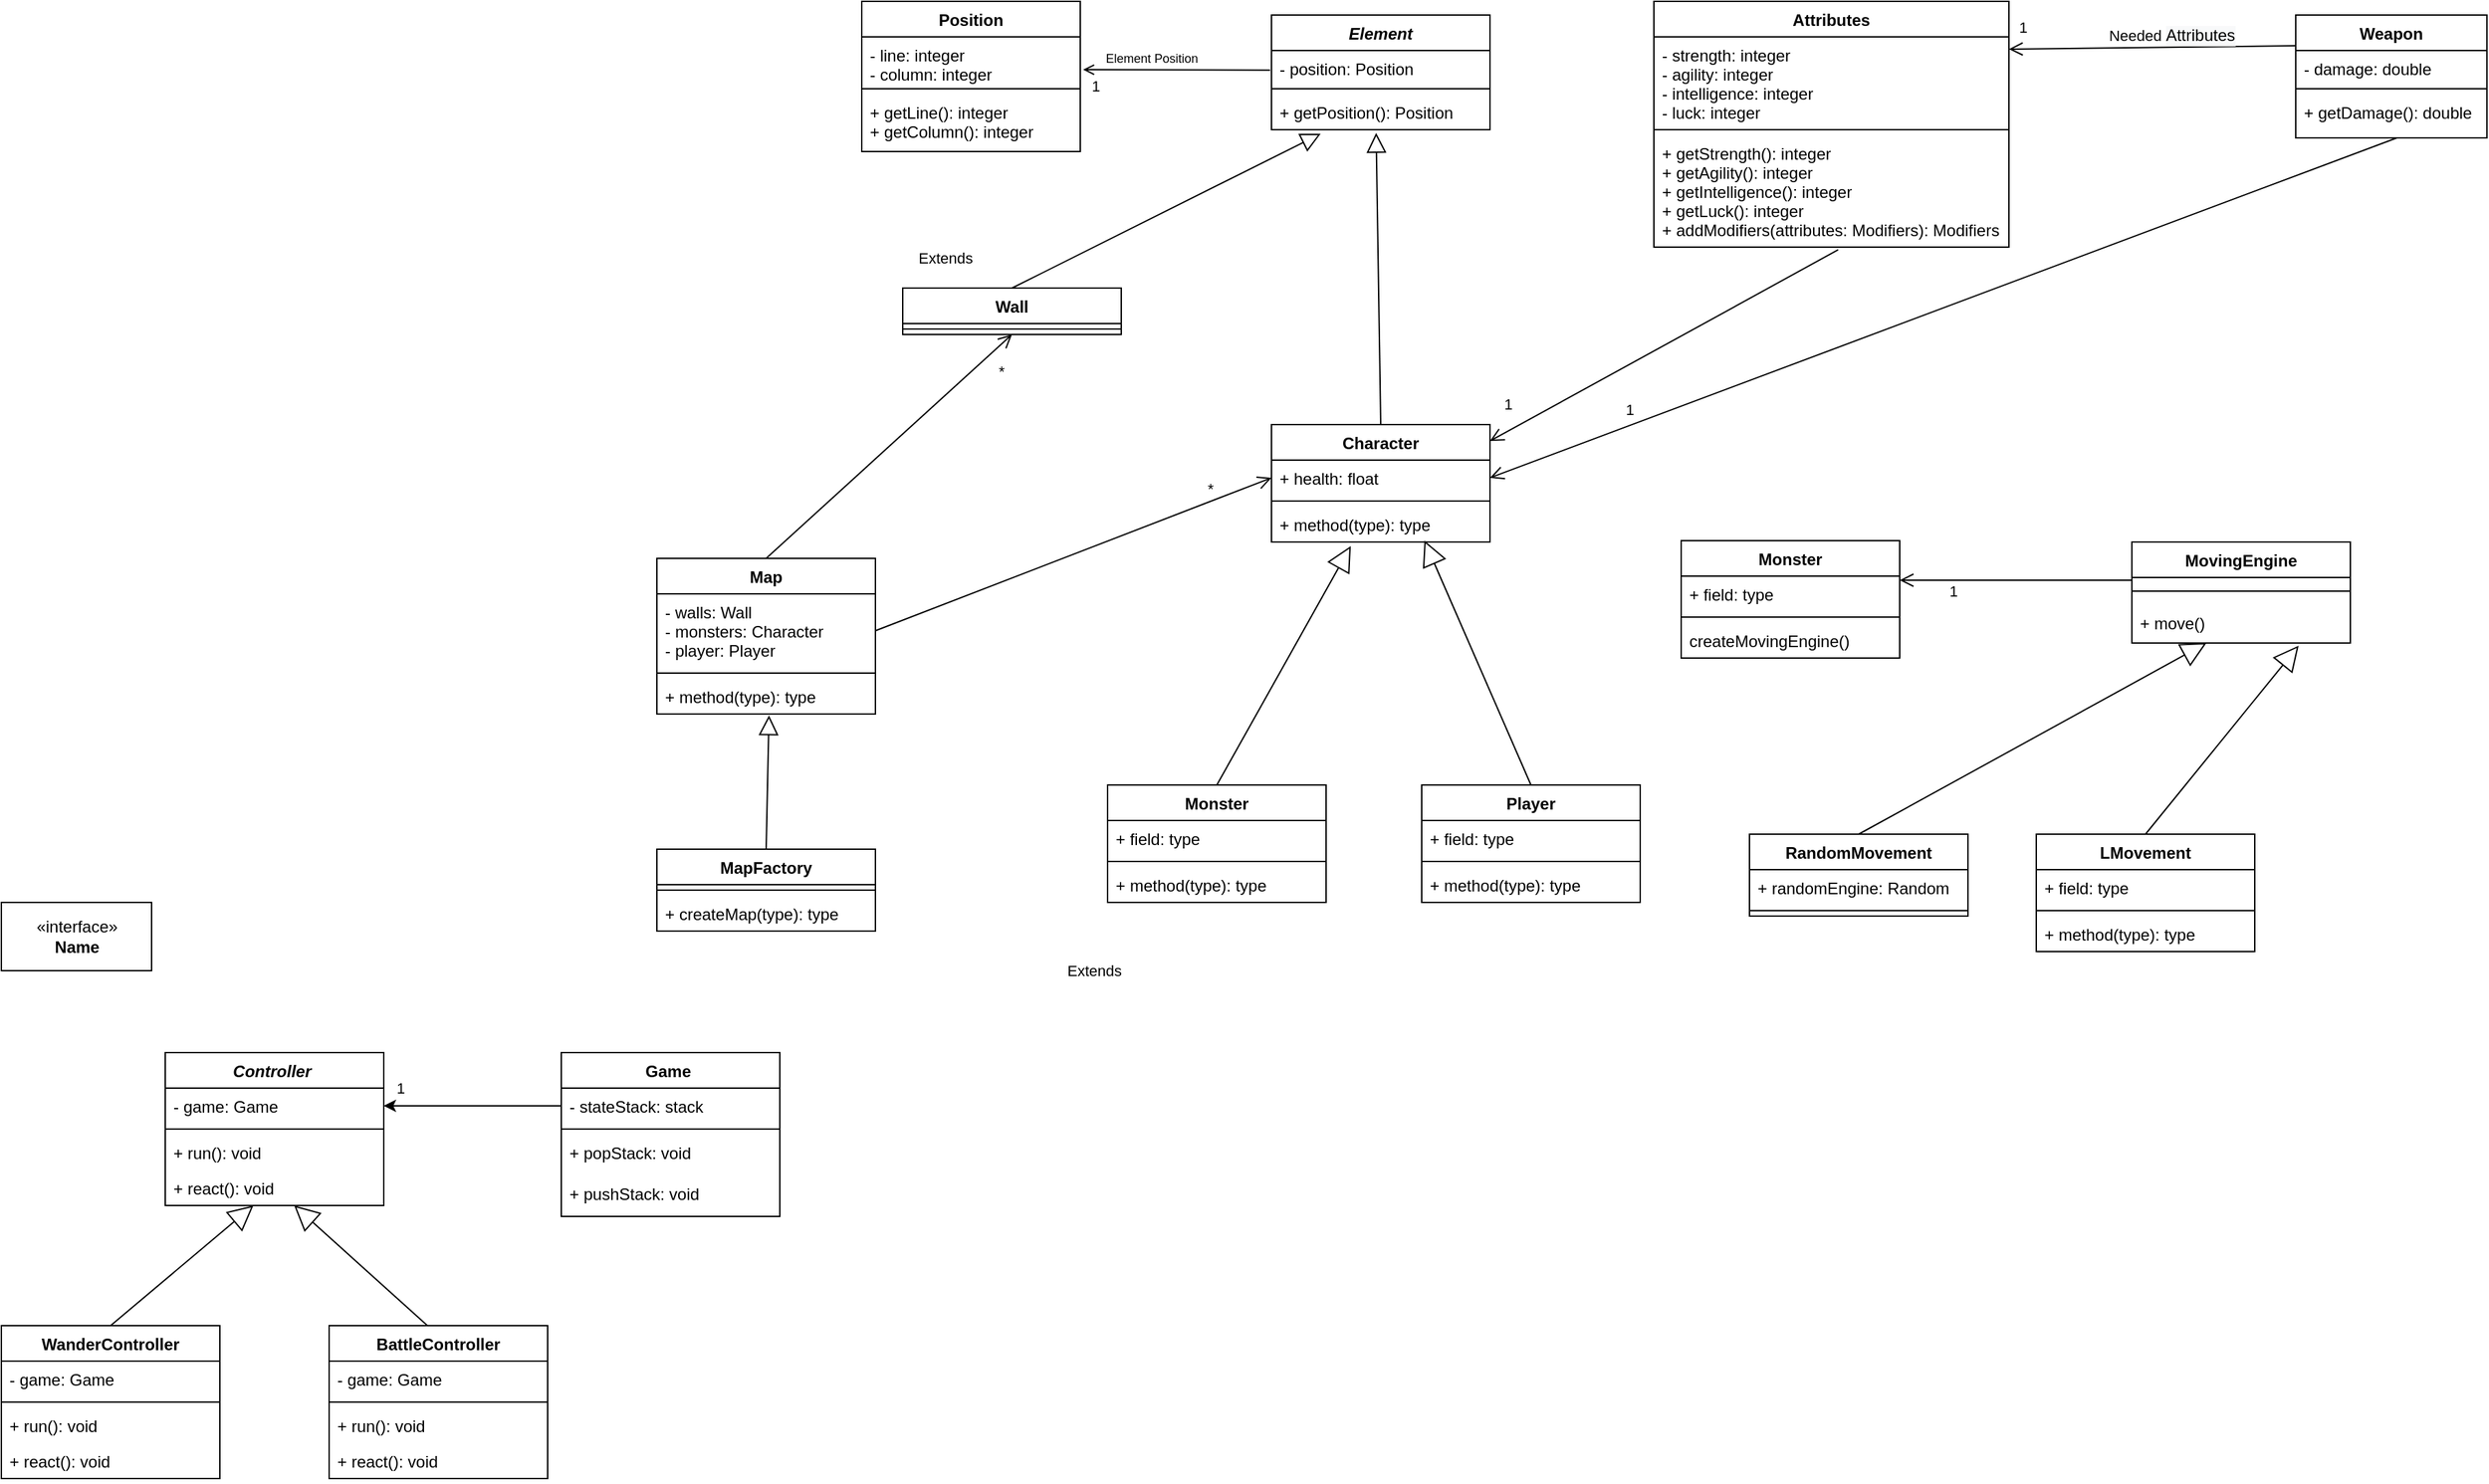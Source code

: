 <mxfile version="14.4.3" type="device" pages="2"><diagram id="9lbUMt4kDuYQi9v5hwor" name="Model"><mxGraphModel dx="2678" dy="632" grid="1" gridSize="10" guides="1" tooltips="1" connect="1" arrows="1" fold="1" page="1" pageScale="1" pageWidth="1654" pageHeight="1169" math="0" shadow="0"><root><mxCell id="0"/><mxCell id="1" parent="0"/><mxCell id="hBZrApEpWxHx840DgkvC-1" value="Position" style="swimlane;fontStyle=1;align=center;verticalAlign=top;childLayout=stackLayout;horizontal=1;startSize=26;horizontalStack=0;resizeParent=1;resizeParentMax=0;resizeLast=0;collapsible=1;marginBottom=0;" parent="1" vertex="1"><mxGeometry x="250" y="190" width="160" height="110" as="geometry"><mxRectangle x="250" y="190" width="80" height="26" as="alternateBounds"/></mxGeometry></mxCell><mxCell id="hBZrApEpWxHx840DgkvC-2" value="- line: integer&#10;- column: integer" style="text;strokeColor=none;fillColor=none;align=left;verticalAlign=top;spacingLeft=4;spacingRight=4;overflow=hidden;rotatable=0;points=[[0,0.5],[1,0.5]];portConstraint=eastwest;" parent="hBZrApEpWxHx840DgkvC-1" vertex="1"><mxGeometry y="26" width="160" height="34" as="geometry"/></mxCell><mxCell id="hBZrApEpWxHx840DgkvC-3" value="" style="line;strokeWidth=1;fillColor=none;align=left;verticalAlign=middle;spacingTop=-1;spacingLeft=3;spacingRight=3;rotatable=0;labelPosition=right;points=[];portConstraint=eastwest;" parent="hBZrApEpWxHx840DgkvC-1" vertex="1"><mxGeometry y="60" width="160" height="8" as="geometry"/></mxCell><mxCell id="hBZrApEpWxHx840DgkvC-4" value="+ getLine(): integer&#10;+ getColumn(): integer" style="text;strokeColor=none;fillColor=none;align=left;verticalAlign=top;spacingLeft=4;spacingRight=4;overflow=hidden;rotatable=0;points=[[0,0.5],[1,0.5]];portConstraint=eastwest;" parent="hBZrApEpWxHx840DgkvC-1" vertex="1"><mxGeometry y="68" width="160" height="42" as="geometry"/></mxCell><mxCell id="hBZrApEpWxHx840DgkvC-5" value="Element" style="swimlane;fontStyle=3;align=center;verticalAlign=top;childLayout=stackLayout;horizontal=1;startSize=26;horizontalStack=0;resizeParent=1;resizeParentMax=0;resizeLast=0;collapsible=1;marginBottom=0;" parent="1" vertex="1"><mxGeometry x="550" y="200" width="160" height="84" as="geometry"/></mxCell><mxCell id="hBZrApEpWxHx840DgkvC-6" value="- position: Position" style="text;strokeColor=none;fillColor=none;align=left;verticalAlign=top;spacingLeft=4;spacingRight=4;overflow=hidden;rotatable=0;points=[[0,0.5],[1,0.5]];portConstraint=eastwest;" parent="hBZrApEpWxHx840DgkvC-5" vertex="1"><mxGeometry y="26" width="160" height="24" as="geometry"/></mxCell><mxCell id="hBZrApEpWxHx840DgkvC-7" value="" style="line;strokeWidth=1;fillColor=none;align=left;verticalAlign=middle;spacingTop=-1;spacingLeft=3;spacingRight=3;rotatable=0;labelPosition=right;points=[];portConstraint=eastwest;" parent="hBZrApEpWxHx840DgkvC-5" vertex="1"><mxGeometry y="50" width="160" height="8" as="geometry"/></mxCell><mxCell id="hBZrApEpWxHx840DgkvC-8" value="+ getPosition(): Position" style="text;strokeColor=none;fillColor=none;align=left;verticalAlign=top;spacingLeft=4;spacingRight=4;overflow=hidden;rotatable=0;points=[[0,0.5],[1,0.5]];portConstraint=eastwest;" parent="hBZrApEpWxHx840DgkvC-5" vertex="1"><mxGeometry y="58" width="160" height="26" as="geometry"/></mxCell><mxCell id="hBZrApEpWxHx840DgkvC-10" value="Attributes" style="swimlane;fontStyle=1;align=center;verticalAlign=top;childLayout=stackLayout;horizontal=1;startSize=26;horizontalStack=0;resizeParent=1;resizeParentMax=0;resizeLast=0;collapsible=1;marginBottom=0;" parent="1" vertex="1"><mxGeometry x="830" y="190" width="260" height="180" as="geometry"/></mxCell><mxCell id="hBZrApEpWxHx840DgkvC-11" value="- strength: integer&#10;- agility: integer&#10;- intelligence: integer&#10;- luck: integer" style="text;strokeColor=none;fillColor=none;align=left;verticalAlign=top;spacingLeft=4;spacingRight=4;overflow=hidden;rotatable=0;points=[[0,0.5],[1,0.5]];portConstraint=eastwest;" parent="hBZrApEpWxHx840DgkvC-10" vertex="1"><mxGeometry y="26" width="260" height="64" as="geometry"/></mxCell><mxCell id="hBZrApEpWxHx840DgkvC-12" value="" style="line;strokeWidth=1;fillColor=none;align=left;verticalAlign=middle;spacingTop=-1;spacingLeft=3;spacingRight=3;rotatable=0;labelPosition=right;points=[];portConstraint=eastwest;" parent="hBZrApEpWxHx840DgkvC-10" vertex="1"><mxGeometry y="90" width="260" height="8" as="geometry"/></mxCell><mxCell id="hBZrApEpWxHx840DgkvC-13" value="+ getStrength(): integer&#10;+ getAgility(): integer&#10;+ getIntelligence(): integer&#10;+ getLuck(): integer&#10;+ addModifiers(attributes: Modifiers): Modifiers" style="text;strokeColor=none;fillColor=none;align=left;verticalAlign=top;spacingLeft=4;spacingRight=4;overflow=hidden;rotatable=0;points=[[0,0.5],[1,0.5]];portConstraint=eastwest;" parent="hBZrApEpWxHx840DgkvC-10" vertex="1"><mxGeometry y="98" width="260" height="82" as="geometry"/></mxCell><mxCell id="hBZrApEpWxHx840DgkvC-14" value="Weapon" style="swimlane;fontStyle=1;align=center;verticalAlign=top;childLayout=stackLayout;horizontal=1;startSize=26;horizontalStack=0;resizeParent=1;resizeParentMax=0;resizeLast=0;collapsible=1;marginBottom=0;" parent="1" vertex="1"><mxGeometry x="1300" y="200" width="140" height="90" as="geometry"/></mxCell><mxCell id="hBZrApEpWxHx840DgkvC-15" value="- damage: double" style="text;strokeColor=none;fillColor=none;align=left;verticalAlign=top;spacingLeft=4;spacingRight=4;overflow=hidden;rotatable=0;points=[[0,0.5],[1,0.5]];portConstraint=eastwest;" parent="hBZrApEpWxHx840DgkvC-14" vertex="1"><mxGeometry y="26" width="140" height="24" as="geometry"/></mxCell><mxCell id="hBZrApEpWxHx840DgkvC-16" value="" style="line;strokeWidth=1;fillColor=none;align=left;verticalAlign=middle;spacingTop=-1;spacingLeft=3;spacingRight=3;rotatable=0;labelPosition=right;points=[];portConstraint=eastwest;" parent="hBZrApEpWxHx840DgkvC-14" vertex="1"><mxGeometry y="50" width="140" height="8" as="geometry"/></mxCell><mxCell id="hBZrApEpWxHx840DgkvC-17" value="+ getDamage(): double" style="text;strokeColor=none;fillColor=none;align=left;verticalAlign=top;spacingLeft=4;spacingRight=4;overflow=hidden;rotatable=0;points=[[0,0.5],[1,0.5]];portConstraint=eastwest;" parent="hBZrApEpWxHx840DgkvC-14" vertex="1"><mxGeometry y="58" width="140" height="32" as="geometry"/></mxCell><mxCell id="hBZrApEpWxHx840DgkvC-19" value="" style="html=1;verticalAlign=bottom;endArrow=open;endSize=8;exitX=0;exitY=0.25;exitDx=0;exitDy=0;" parent="1" source="hBZrApEpWxHx840DgkvC-14" edge="1"><mxGeometry relative="1" as="geometry"><mxPoint x="1210" y="220" as="sourcePoint"/><mxPoint x="1090" y="225" as="targetPoint"/></mxGeometry></mxCell><mxCell id="hBZrApEpWxHx840DgkvC-37" value="Needed&amp;nbsp;&lt;span style=&quot;font-size: 12px ; background-color: rgb(248 , 249 , 250)&quot;&gt;Attributes&lt;/span&gt;" style="edgeLabel;html=1;align=center;verticalAlign=middle;resizable=0;points=[];" parent="hBZrApEpWxHx840DgkvC-19" vertex="1" connectable="0"><mxGeometry x="-0.128" y="1" relative="1" as="geometry"><mxPoint y="-10" as="offset"/></mxGeometry></mxCell><mxCell id="hBZrApEpWxHx840DgkvC-38" value="1" style="edgeLabel;html=1;align=center;verticalAlign=middle;resizable=0;points=[];" parent="hBZrApEpWxHx840DgkvC-19" vertex="1" connectable="0"><mxGeometry x="0.516" y="-1" relative="1" as="geometry"><mxPoint x="-41" y="-15" as="offset"/></mxGeometry></mxCell><mxCell id="hBZrApEpWxHx840DgkvC-35" value="&lt;font style=&quot;font-size: 9px&quot;&gt;Element Position&lt;/font&gt;" style="endArrow=none;endSize=12;html=1;sourcePerimeterSpacing=6;targetPerimeterSpacing=12;verticalAlign=bottom;startArrow=open;startFill=0;endFill=0;exitX=1.013;exitY=0.706;exitDx=0;exitDy=0;entryX=-0.006;entryY=0.598;entryDx=0;entryDy=0;entryPerimeter=0;exitPerimeter=0;" parent="1" source="hBZrApEpWxHx840DgkvC-2" target="hBZrApEpWxHx840DgkvC-6" edge="1"><mxGeometry x="-0.275" width="160" relative="1" as="geometry"><mxPoint x="480" y="240" as="sourcePoint"/><mxPoint x="650" y="228" as="targetPoint"/><mxPoint as="offset"/></mxGeometry></mxCell><mxCell id="hBZrApEpWxHx840DgkvC-36" value="1" style="edgeLabel;html=1;align=center;verticalAlign=middle;resizable=0;points=[];" parent="hBZrApEpWxHx840DgkvC-35" vertex="1" connectable="0"><mxGeometry x="-0.661" y="-1" relative="1" as="geometry"><mxPoint x="-14" y="11" as="offset"/></mxGeometry></mxCell><mxCell id="hBZrApEpWxHx840DgkvC-54" value="" style="endArrow=block;endFill=0;endSize=12;html=1;sourcePerimeterSpacing=6;targetPerimeterSpacing=12;strokeColor=#000000;entryX=0.479;entryY=1.093;entryDx=0;entryDy=0;entryPerimeter=0;exitX=0.5;exitY=0;exitDx=0;exitDy=0;" parent="1" source="ggkNGrmGXUvi-iG3M6bm-41" target="hBZrApEpWxHx840DgkvC-8" edge="1"><mxGeometry width="160" relative="1" as="geometry"><mxPoint x="630" y="410.0" as="sourcePoint"/><mxPoint x="740" y="390" as="targetPoint"/></mxGeometry></mxCell><mxCell id="ggkNGrmGXUvi-iG3M6bm-1" value="Monster" style="swimlane;fontStyle=1;align=center;verticalAlign=top;childLayout=stackLayout;horizontal=1;startSize=26;horizontalStack=0;resizeParent=1;resizeParentMax=0;resizeLast=0;collapsible=1;marginBottom=0;" parent="1" vertex="1"><mxGeometry x="430" y="764" width="160" height="86" as="geometry"><mxRectangle x="250" y="694" width="80" height="26" as="alternateBounds"/></mxGeometry></mxCell><mxCell id="ggkNGrmGXUvi-iG3M6bm-2" value="+ field: type" style="text;strokeColor=none;fillColor=none;align=left;verticalAlign=top;spacingLeft=4;spacingRight=4;overflow=hidden;rotatable=0;points=[[0,0.5],[1,0.5]];portConstraint=eastwest;" parent="ggkNGrmGXUvi-iG3M6bm-1" vertex="1"><mxGeometry y="26" width="160" height="26" as="geometry"/></mxCell><mxCell id="ggkNGrmGXUvi-iG3M6bm-3" value="" style="line;strokeWidth=1;fillColor=none;align=left;verticalAlign=middle;spacingTop=-1;spacingLeft=3;spacingRight=3;rotatable=0;labelPosition=right;points=[];portConstraint=eastwest;" parent="ggkNGrmGXUvi-iG3M6bm-1" vertex="1"><mxGeometry y="52" width="160" height="8" as="geometry"/></mxCell><mxCell id="ggkNGrmGXUvi-iG3M6bm-4" value="+ method(type): type" style="text;strokeColor=none;fillColor=none;align=left;verticalAlign=top;spacingLeft=4;spacingRight=4;overflow=hidden;rotatable=0;points=[[0,0.5],[1,0.5]];portConstraint=eastwest;" parent="ggkNGrmGXUvi-iG3M6bm-1" vertex="1"><mxGeometry y="60" width="160" height="26" as="geometry"/></mxCell><mxCell id="ggkNGrmGXUvi-iG3M6bm-5" value="Player" style="swimlane;fontStyle=1;align=center;verticalAlign=top;childLayout=stackLayout;horizontal=1;startSize=26;horizontalStack=0;resizeParent=1;resizeParentMax=0;resizeLast=0;collapsible=1;marginBottom=0;" parent="1" vertex="1"><mxGeometry x="660" y="764" width="160" height="86" as="geometry"/></mxCell><mxCell id="ggkNGrmGXUvi-iG3M6bm-6" value="+ field: type" style="text;strokeColor=none;fillColor=none;align=left;verticalAlign=top;spacingLeft=4;spacingRight=4;overflow=hidden;rotatable=0;points=[[0,0.5],[1,0.5]];portConstraint=eastwest;" parent="ggkNGrmGXUvi-iG3M6bm-5" vertex="1"><mxGeometry y="26" width="160" height="26" as="geometry"/></mxCell><mxCell id="ggkNGrmGXUvi-iG3M6bm-7" value="" style="line;strokeWidth=1;fillColor=none;align=left;verticalAlign=middle;spacingTop=-1;spacingLeft=3;spacingRight=3;rotatable=0;labelPosition=right;points=[];portConstraint=eastwest;" parent="ggkNGrmGXUvi-iG3M6bm-5" vertex="1"><mxGeometry y="52" width="160" height="8" as="geometry"/></mxCell><mxCell id="ggkNGrmGXUvi-iG3M6bm-8" value="+ method(type): type" style="text;strokeColor=none;fillColor=none;align=left;verticalAlign=top;spacingLeft=4;spacingRight=4;overflow=hidden;rotatable=0;points=[[0,0.5],[1,0.5]];portConstraint=eastwest;" parent="ggkNGrmGXUvi-iG3M6bm-5" vertex="1"><mxGeometry y="60" width="160" height="26" as="geometry"/></mxCell><mxCell id="ggkNGrmGXUvi-iG3M6bm-9" value="MovingEngine" style="swimlane;fontStyle=1;align=center;verticalAlign=top;childLayout=stackLayout;horizontal=1;startSize=26;horizontalStack=0;resizeParent=1;resizeParentMax=0;resizeLast=0;collapsible=1;marginBottom=0;" parent="1" vertex="1"><mxGeometry x="1180" y="586" width="160" height="74" as="geometry"/></mxCell><mxCell id="ggkNGrmGXUvi-iG3M6bm-11" value="" style="line;strokeWidth=1;fillColor=none;align=left;verticalAlign=middle;spacingTop=-1;spacingLeft=3;spacingRight=3;rotatable=0;labelPosition=right;points=[];portConstraint=eastwest;" parent="ggkNGrmGXUvi-iG3M6bm-9" vertex="1"><mxGeometry y="26" width="160" height="20" as="geometry"/></mxCell><mxCell id="ggkNGrmGXUvi-iG3M6bm-12" value="+ move()" style="text;strokeColor=none;fillColor=none;align=left;verticalAlign=top;spacingLeft=4;spacingRight=4;overflow=hidden;rotatable=0;points=[[0,0.5],[1,0.5]];portConstraint=eastwest;" parent="ggkNGrmGXUvi-iG3M6bm-9" vertex="1"><mxGeometry y="46" width="160" height="28" as="geometry"/></mxCell><mxCell id="ggkNGrmGXUvi-iG3M6bm-13" value="RandomMovement" style="swimlane;fontStyle=1;align=center;verticalAlign=top;childLayout=stackLayout;horizontal=1;startSize=26;horizontalStack=0;resizeParent=1;resizeParentMax=0;resizeLast=0;collapsible=1;marginBottom=0;" parent="1" vertex="1"><mxGeometry x="900" y="800" width="160" height="60" as="geometry"/></mxCell><mxCell id="ggkNGrmGXUvi-iG3M6bm-14" value="+ randomEngine: Random" style="text;strokeColor=none;fillColor=none;align=left;verticalAlign=top;spacingLeft=4;spacingRight=4;overflow=hidden;rotatable=0;points=[[0,0.5],[1,0.5]];portConstraint=eastwest;" parent="ggkNGrmGXUvi-iG3M6bm-13" vertex="1"><mxGeometry y="26" width="160" height="26" as="geometry"/></mxCell><mxCell id="ggkNGrmGXUvi-iG3M6bm-15" value="" style="line;strokeWidth=1;fillColor=none;align=left;verticalAlign=middle;spacingTop=-1;spacingLeft=3;spacingRight=3;rotatable=0;labelPosition=right;points=[];portConstraint=eastwest;" parent="ggkNGrmGXUvi-iG3M6bm-13" vertex="1"><mxGeometry y="52" width="160" height="8" as="geometry"/></mxCell><mxCell id="ggkNGrmGXUvi-iG3M6bm-21" value="LMovement" style="swimlane;fontStyle=1;align=center;verticalAlign=top;childLayout=stackLayout;horizontal=1;startSize=26;horizontalStack=0;resizeParent=1;resizeParentMax=0;resizeLast=0;collapsible=1;marginBottom=0;" parent="1" vertex="1"><mxGeometry x="1110" y="800" width="160" height="86" as="geometry"/></mxCell><mxCell id="ggkNGrmGXUvi-iG3M6bm-22" value="+ field: type" style="text;strokeColor=none;fillColor=none;align=left;verticalAlign=top;spacingLeft=4;spacingRight=4;overflow=hidden;rotatable=0;points=[[0,0.5],[1,0.5]];portConstraint=eastwest;" parent="ggkNGrmGXUvi-iG3M6bm-21" vertex="1"><mxGeometry y="26" width="160" height="26" as="geometry"/></mxCell><mxCell id="ggkNGrmGXUvi-iG3M6bm-23" value="" style="line;strokeWidth=1;fillColor=none;align=left;verticalAlign=middle;spacingTop=-1;spacingLeft=3;spacingRight=3;rotatable=0;labelPosition=right;points=[];portConstraint=eastwest;" parent="ggkNGrmGXUvi-iG3M6bm-21" vertex="1"><mxGeometry y="52" width="160" height="8" as="geometry"/></mxCell><mxCell id="ggkNGrmGXUvi-iG3M6bm-24" value="+ method(type): type" style="text;strokeColor=none;fillColor=none;align=left;verticalAlign=top;spacingLeft=4;spacingRight=4;overflow=hidden;rotatable=0;points=[[0,0.5],[1,0.5]];portConstraint=eastwest;" parent="ggkNGrmGXUvi-iG3M6bm-21" vertex="1"><mxGeometry y="60" width="160" height="26" as="geometry"/></mxCell><mxCell id="ggkNGrmGXUvi-iG3M6bm-25" value="" style="endArrow=block;endSize=16;endFill=0;html=1;exitX=0.5;exitY=0;exitDx=0;exitDy=0;" parent="1" source="ggkNGrmGXUvi-iG3M6bm-13" target="ggkNGrmGXUvi-iG3M6bm-12" edge="1"><mxGeometry width="160" relative="1" as="geometry"><mxPoint x="810" y="570" as="sourcePoint"/><mxPoint x="970" y="570" as="targetPoint"/></mxGeometry></mxCell><mxCell id="ggkNGrmGXUvi-iG3M6bm-26" value="" style="endArrow=block;endSize=16;endFill=0;html=1;exitX=0.5;exitY=0;exitDx=0;exitDy=0;entryX=0.763;entryY=1.071;entryDx=0;entryDy=0;entryPerimeter=0;" parent="1" source="ggkNGrmGXUvi-iG3M6bm-21" target="ggkNGrmGXUvi-iG3M6bm-12" edge="1"><mxGeometry width="160" relative="1" as="geometry"><mxPoint x="1210" y="730" as="sourcePoint"/><mxPoint x="1370" y="730" as="targetPoint"/></mxGeometry></mxCell><mxCell id="ggkNGrmGXUvi-iG3M6bm-27" value="" style="endArrow=block;endSize=16;endFill=0;html=1;exitX=0.5;exitY=0;exitDx=0;exitDy=0;entryX=0.7;entryY=0.962;entryDx=0;entryDy=0;entryPerimeter=0;" parent="1" source="ggkNGrmGXUvi-iG3M6bm-5" target="ggkNGrmGXUvi-iG3M6bm-44" edge="1"><mxGeometry width="160" relative="1" as="geometry"><mxPoint x="820" y="684" as="sourcePoint"/><mxPoint x="638.96" y="738.992" as="targetPoint"/></mxGeometry></mxCell><mxCell id="ggkNGrmGXUvi-iG3M6bm-28" value="" style="endArrow=block;endSize=16;endFill=0;html=1;entryX=0.363;entryY=1.115;entryDx=0;entryDy=0;entryPerimeter=0;exitX=0.5;exitY=0;exitDx=0;exitDy=0;" parent="1" source="ggkNGrmGXUvi-iG3M6bm-1" target="ggkNGrmGXUvi-iG3M6bm-44" edge="1"><mxGeometry width="160" relative="1" as="geometry"><mxPoint x="422" y="650" as="sourcePoint"/><mxPoint x="618" y="741.168" as="targetPoint"/></mxGeometry></mxCell><mxCell id="ggkNGrmGXUvi-iG3M6bm-32" value="" style="html=1;verticalAlign=bottom;endArrow=open;endSize=8;entryX=1;entryY=0.14;entryDx=0;entryDy=0;exitX=0.519;exitY=1.024;exitDx=0;exitDy=0;exitPerimeter=0;entryPerimeter=0;" parent="1" source="hBZrApEpWxHx840DgkvC-13" target="ggkNGrmGXUvi-iG3M6bm-41" edge="1"><mxGeometry relative="1" as="geometry"><mxPoint x="919.88" y="489.504" as="sourcePoint"/><mxPoint x="710" y="489.544" as="targetPoint"/></mxGeometry></mxCell><mxCell id="ggkNGrmGXUvi-iG3M6bm-34" value="1" style="edgeLabel;html=1;align=center;verticalAlign=middle;resizable=0;points=[];" parent="ggkNGrmGXUvi-iG3M6bm-32" vertex="1" connectable="0"><mxGeometry x="0.562" relative="1" as="geometry"><mxPoint x="-43.39" y="3.76" as="offset"/></mxGeometry></mxCell><mxCell id="ggkNGrmGXUvi-iG3M6bm-35" value="" style="html=1;verticalAlign=bottom;endArrow=open;endSize=8;" parent="1" edge="1"><mxGeometry relative="1" as="geometry"><mxPoint x="1180" y="614" as="sourcePoint"/><mxPoint x="1010" y="614" as="targetPoint"/></mxGeometry></mxCell><mxCell id="ggkNGrmGXUvi-iG3M6bm-36" value="1" style="edgeLabel;html=1;align=center;verticalAlign=middle;resizable=0;points=[];" parent="ggkNGrmGXUvi-iG3M6bm-35" vertex="1" connectable="0"><mxGeometry x="0.562" relative="1" as="geometry"><mxPoint x="1.67" y="8.0" as="offset"/></mxGeometry></mxCell><mxCell id="ggkNGrmGXUvi-iG3M6bm-41" value="Character" style="swimlane;fontStyle=1;align=center;verticalAlign=top;childLayout=stackLayout;horizontal=1;startSize=26;horizontalStack=0;resizeParent=1;resizeParentMax=0;resizeLast=0;collapsible=1;marginBottom=0;" parent="1" vertex="1"><mxGeometry x="550" y="500" width="160" height="86" as="geometry"/></mxCell><mxCell id="ggkNGrmGXUvi-iG3M6bm-42" value="+ health: float" style="text;strokeColor=none;fillColor=none;align=left;verticalAlign=top;spacingLeft=4;spacingRight=4;overflow=hidden;rotatable=0;points=[[0,0.5],[1,0.5]];portConstraint=eastwest;" parent="ggkNGrmGXUvi-iG3M6bm-41" vertex="1"><mxGeometry y="26" width="160" height="26" as="geometry"/></mxCell><mxCell id="ggkNGrmGXUvi-iG3M6bm-43" value="" style="line;strokeWidth=1;fillColor=none;align=left;verticalAlign=middle;spacingTop=-1;spacingLeft=3;spacingRight=3;rotatable=0;labelPosition=right;points=[];portConstraint=eastwest;" parent="ggkNGrmGXUvi-iG3M6bm-41" vertex="1"><mxGeometry y="52" width="160" height="8" as="geometry"/></mxCell><mxCell id="ggkNGrmGXUvi-iG3M6bm-44" value="+ method(type): type" style="text;strokeColor=none;fillColor=none;align=left;verticalAlign=top;spacingLeft=4;spacingRight=4;overflow=hidden;rotatable=0;points=[[0,0.5],[1,0.5]];portConstraint=eastwest;" parent="ggkNGrmGXUvi-iG3M6bm-41" vertex="1"><mxGeometry y="60" width="160" height="26" as="geometry"/></mxCell><mxCell id="8qI70IRuf66FTTtT977S-2" value="" style="html=1;verticalAlign=bottom;endArrow=open;endSize=8;entryX=1;entryY=0.5;entryDx=0;entryDy=0;exitX=0.529;exitY=1;exitDx=0;exitDy=0;exitPerimeter=0;" parent="1" source="hBZrApEpWxHx840DgkvC-17" target="ggkNGrmGXUvi-iG3M6bm-42" edge="1"><mxGeometry relative="1" as="geometry"><mxPoint x="974.94" y="391.968" as="sourcePoint"/><mxPoint x="720" y="522.04" as="targetPoint"/></mxGeometry></mxCell><mxCell id="8qI70IRuf66FTTtT977S-3" value="1" style="edgeLabel;html=1;align=center;verticalAlign=middle;resizable=0;points=[];" parent="8qI70IRuf66FTTtT977S-2" vertex="1" connectable="0"><mxGeometry x="0.562" relative="1" as="geometry"><mxPoint x="-43.39" y="3.76" as="offset"/></mxGeometry></mxCell><mxCell id="8qI70IRuf66FTTtT977S-8" value="Wall" style="swimlane;fontStyle=1;align=center;verticalAlign=top;childLayout=stackLayout;horizontal=1;startSize=26;horizontalStack=0;resizeParent=1;resizeParentMax=0;resizeLast=0;collapsible=1;marginBottom=0;" parent="1" vertex="1"><mxGeometry x="280" y="400" width="160" height="34" as="geometry"><mxRectangle x="280" y="400" width="60" height="26" as="alternateBounds"/></mxGeometry></mxCell><mxCell id="8qI70IRuf66FTTtT977S-10" value="" style="line;strokeWidth=1;fillColor=none;align=left;verticalAlign=middle;spacingTop=-1;spacingLeft=3;spacingRight=3;rotatable=0;labelPosition=right;points=[];portConstraint=eastwest;" parent="8qI70IRuf66FTTtT977S-8" vertex="1"><mxGeometry y="26" width="160" height="8" as="geometry"/></mxCell><mxCell id="8qI70IRuf66FTTtT977S-12" value="" style="endArrow=block;endFill=0;endSize=12;html=1;sourcePerimeterSpacing=6;targetPerimeterSpacing=12;strokeColor=#000000;entryX=0.225;entryY=1.115;entryDx=0;entryDy=0;entryPerimeter=0;exitX=0.5;exitY=0;exitDx=0;exitDy=0;" parent="1" source="8qI70IRuf66FTTtT977S-8" target="hBZrApEpWxHx840DgkvC-8" edge="1"><mxGeometry width="160" relative="1" as="geometry"><mxPoint x="493.36" y="443.58" as="sourcePoint"/><mxPoint x="490.0" y="229.998" as="targetPoint"/></mxGeometry></mxCell><mxCell id="8qI70IRuf66FTTtT977S-13" value="" style="html=1;verticalAlign=bottom;endArrow=open;endSize=8;entryX=0.5;entryY=1;entryDx=0;entryDy=0;exitX=0.5;exitY=0;exitDx=0;exitDy=0;" parent="1" source="8qI70IRuf66FTTtT977S-17" target="8qI70IRuf66FTTtT977S-8" edge="1"><mxGeometry relative="1" as="geometry"><mxPoint x="215" y="550" as="sourcePoint"/><mxPoint x="-60" y="699" as="targetPoint"/></mxGeometry></mxCell><mxCell id="8qI70IRuf66FTTtT977S-14" value="*" style="edgeLabel;html=1;align=center;verticalAlign=middle;resizable=0;points=[];" parent="8qI70IRuf66FTTtT977S-13" vertex="1" connectable="0"><mxGeometry x="0.562" relative="1" as="geometry"><mxPoint x="31.77" y="-9.42" as="offset"/></mxGeometry></mxCell><mxCell id="8qI70IRuf66FTTtT977S-15" value="" style="html=1;verticalAlign=bottom;endArrow=open;endSize=8;entryX=0;entryY=0.5;entryDx=0;entryDy=0;exitX=1;exitY=0.5;exitDx=0;exitDy=0;" parent="1" source="8qI70IRuf66FTTtT977S-18" target="ggkNGrmGXUvi-iG3M6bm-42" edge="1"><mxGeometry relative="1" as="geometry"><mxPoint x="330" y="613" as="sourcePoint"/><mxPoint x="505" y="500" as="targetPoint"/></mxGeometry></mxCell><mxCell id="8qI70IRuf66FTTtT977S-16" value="*" style="edgeLabel;html=1;align=center;verticalAlign=middle;resizable=0;points=[];" parent="8qI70IRuf66FTTtT977S-15" vertex="1" connectable="0"><mxGeometry x="0.562" relative="1" as="geometry"><mxPoint x="18.44" y="-16.3" as="offset"/></mxGeometry></mxCell><mxCell id="8qI70IRuf66FTTtT977S-17" value="Map" style="swimlane;fontStyle=1;align=center;verticalAlign=top;childLayout=stackLayout;horizontal=1;startSize=26;horizontalStack=0;resizeParent=1;resizeParentMax=0;resizeLast=0;collapsible=1;marginBottom=0;" parent="1" vertex="1"><mxGeometry x="100" y="598" width="160" height="114" as="geometry"/></mxCell><mxCell id="8qI70IRuf66FTTtT977S-18" value="- walls: Wall&#10;- monsters: Character&#10;- player: Player" style="text;strokeColor=none;fillColor=none;align=left;verticalAlign=top;spacingLeft=4;spacingRight=4;overflow=hidden;rotatable=0;points=[[0,0.5],[1,0.5]];portConstraint=eastwest;" parent="8qI70IRuf66FTTtT977S-17" vertex="1"><mxGeometry y="26" width="160" height="54" as="geometry"/></mxCell><mxCell id="8qI70IRuf66FTTtT977S-19" value="" style="line;strokeWidth=1;fillColor=none;align=left;verticalAlign=middle;spacingTop=-1;spacingLeft=3;spacingRight=3;rotatable=0;labelPosition=right;points=[];portConstraint=eastwest;" parent="8qI70IRuf66FTTtT977S-17" vertex="1"><mxGeometry y="80" width="160" height="8" as="geometry"/></mxCell><mxCell id="8qI70IRuf66FTTtT977S-20" value="+ method(type): type" style="text;strokeColor=none;fillColor=none;align=left;verticalAlign=top;spacingLeft=4;spacingRight=4;overflow=hidden;rotatable=0;points=[[0,0.5],[1,0.5]];portConstraint=eastwest;" parent="8qI70IRuf66FTTtT977S-17" vertex="1"><mxGeometry y="88" width="160" height="26" as="geometry"/></mxCell><mxCell id="8qI70IRuf66FTTtT977S-21" value="MapFactory" style="swimlane;fontStyle=1;align=center;verticalAlign=top;childLayout=stackLayout;horizontal=1;startSize=26;horizontalStack=0;resizeParent=1;resizeParentMax=0;resizeLast=0;collapsible=1;marginBottom=0;" parent="1" vertex="1"><mxGeometry x="100" y="811" width="160" height="60" as="geometry"/></mxCell><mxCell id="8qI70IRuf66FTTtT977S-23" value="" style="line;strokeWidth=1;fillColor=none;align=left;verticalAlign=middle;spacingTop=-1;spacingLeft=3;spacingRight=3;rotatable=0;labelPosition=right;points=[];portConstraint=eastwest;" parent="8qI70IRuf66FTTtT977S-21" vertex="1"><mxGeometry y="26" width="160" height="8" as="geometry"/></mxCell><mxCell id="8qI70IRuf66FTTtT977S-24" value="+ createMap(type): type" style="text;strokeColor=none;fillColor=none;align=left;verticalAlign=top;spacingLeft=4;spacingRight=4;overflow=hidden;rotatable=0;points=[[0,0.5],[1,0.5]];portConstraint=eastwest;" parent="8qI70IRuf66FTTtT977S-21" vertex="1"><mxGeometry y="34" width="160" height="26" as="geometry"/></mxCell><mxCell id="8qI70IRuf66FTTtT977S-25" value="" style="endArrow=block;endFill=0;endSize=12;html=1;sourcePerimeterSpacing=6;targetPerimeterSpacing=12;strokeColor=#000000;exitX=0.5;exitY=0;exitDx=0;exitDy=0;entryX=0.513;entryY=1.038;entryDx=0;entryDy=0;entryPerimeter=0;" parent="1" source="8qI70IRuf66FTTtT977S-21" target="8qI70IRuf66FTTtT977S-20" edge="1"><mxGeometry width="160" relative="1" as="geometry"><mxPoint x="190" y="793.01" as="sourcePoint"/><mxPoint x="176" y="714" as="targetPoint"/></mxGeometry></mxCell><mxCell id="P9JfVSd7FktppYm3NWhY-1" value="Game " style="swimlane;fontStyle=1;align=center;verticalAlign=top;childLayout=stackLayout;horizontal=1;startSize=26;horizontalStack=0;resizeParent=1;resizeParentMax=0;resizeLast=0;collapsible=1;marginBottom=0;" parent="1" vertex="1"><mxGeometry x="30" y="960" width="160" height="120" as="geometry"/></mxCell><mxCell id="P9JfVSd7FktppYm3NWhY-2" value="- stateStack: stack" style="text;strokeColor=none;fillColor=none;align=left;verticalAlign=top;spacingLeft=4;spacingRight=4;overflow=hidden;rotatable=0;points=[[0,0.5],[1,0.5]];portConstraint=eastwest;" parent="P9JfVSd7FktppYm3NWhY-1" vertex="1"><mxGeometry y="26" width="160" height="26" as="geometry"/></mxCell><mxCell id="P9JfVSd7FktppYm3NWhY-3" value="" style="line;strokeWidth=1;fillColor=none;align=left;verticalAlign=middle;spacingTop=-1;spacingLeft=3;spacingRight=3;rotatable=0;labelPosition=right;points=[];portConstraint=eastwest;" parent="P9JfVSd7FktppYm3NWhY-1" vertex="1"><mxGeometry y="52" width="160" height="8" as="geometry"/></mxCell><mxCell id="P9JfVSd7FktppYm3NWhY-4" value="+ popStack: void" style="text;strokeColor=none;fillColor=none;align=left;verticalAlign=top;spacingLeft=4;spacingRight=4;overflow=hidden;rotatable=0;points=[[0,0.5],[1,0.5]];portConstraint=eastwest;" parent="P9JfVSd7FktppYm3NWhY-1" vertex="1"><mxGeometry y="60" width="160" height="30" as="geometry"/></mxCell><mxCell id="J1ygRLU0PomrmVh19CaM-17" value="+ pushStack: void" style="text;strokeColor=none;fillColor=none;align=left;verticalAlign=top;spacingLeft=4;spacingRight=4;overflow=hidden;rotatable=0;points=[[0,0.5],[1,0.5]];portConstraint=eastwest;" vertex="1" parent="P9JfVSd7FktppYm3NWhY-1"><mxGeometry y="90" width="160" height="30" as="geometry"/></mxCell><mxCell id="P9JfVSd7FktppYm3NWhY-5" value="Monster" style="swimlane;fontStyle=1;align=center;verticalAlign=top;childLayout=stackLayout;horizontal=1;startSize=26;horizontalStack=0;resizeParent=1;resizeParentMax=0;resizeLast=0;collapsible=1;marginBottom=0;" parent="1" vertex="1"><mxGeometry x="850" y="585" width="160" height="86" as="geometry"/></mxCell><mxCell id="P9JfVSd7FktppYm3NWhY-6" value="+ field: type" style="text;strokeColor=none;fillColor=none;align=left;verticalAlign=top;spacingLeft=4;spacingRight=4;overflow=hidden;rotatable=0;points=[[0,0.5],[1,0.5]];portConstraint=eastwest;" parent="P9JfVSd7FktppYm3NWhY-5" vertex="1"><mxGeometry y="26" width="160" height="26" as="geometry"/></mxCell><mxCell id="P9JfVSd7FktppYm3NWhY-7" value="" style="line;strokeWidth=1;fillColor=none;align=left;verticalAlign=middle;spacingTop=-1;spacingLeft=3;spacingRight=3;rotatable=0;labelPosition=right;points=[];portConstraint=eastwest;" parent="P9JfVSd7FktppYm3NWhY-5" vertex="1"><mxGeometry y="52" width="160" height="8" as="geometry"/></mxCell><mxCell id="P9JfVSd7FktppYm3NWhY-8" value="createMovingEngine()" style="text;strokeColor=none;fillColor=none;align=left;verticalAlign=top;spacingLeft=4;spacingRight=4;overflow=hidden;rotatable=0;points=[[0,0.5],[1,0.5]];portConstraint=eastwest;" parent="P9JfVSd7FktppYm3NWhY-5" vertex="1"><mxGeometry y="60" width="160" height="26" as="geometry"/></mxCell><mxCell id="J1ygRLU0PomrmVh19CaM-1" value="&amp;laquo;interface&amp;raquo;&lt;br&gt;&lt;b&gt;Name&lt;/b&gt;" style="html=1;" vertex="1" parent="1"><mxGeometry x="-380" y="850" width="110" height="50" as="geometry"/></mxCell><mxCell id="J1ygRLU0PomrmVh19CaM-8" value="WanderController" style="swimlane;fontStyle=1;align=center;verticalAlign=top;childLayout=stackLayout;horizontal=1;startSize=26;horizontalStack=0;resizeParent=1;resizeParentMax=0;resizeLast=0;collapsible=1;marginBottom=0;" vertex="1" parent="1"><mxGeometry x="-380" y="1160" width="160" height="112" as="geometry"/></mxCell><mxCell id="J1ygRLU0PomrmVh19CaM-9" value="- game: Game" style="text;strokeColor=none;fillColor=none;align=left;verticalAlign=top;spacingLeft=4;spacingRight=4;overflow=hidden;rotatable=0;points=[[0,0.5],[1,0.5]];portConstraint=eastwest;" vertex="1" parent="J1ygRLU0PomrmVh19CaM-8"><mxGeometry y="26" width="160" height="26" as="geometry"/></mxCell><mxCell id="J1ygRLU0PomrmVh19CaM-10" value="" style="line;strokeWidth=1;fillColor=none;align=left;verticalAlign=middle;spacingTop=-1;spacingLeft=3;spacingRight=3;rotatable=0;labelPosition=right;points=[];portConstraint=eastwest;" vertex="1" parent="J1ygRLU0PomrmVh19CaM-8"><mxGeometry y="52" width="160" height="8" as="geometry"/></mxCell><mxCell id="J1ygRLU0PomrmVh19CaM-11" value="+ run(): void" style="text;strokeColor=none;fillColor=none;align=left;verticalAlign=top;spacingLeft=4;spacingRight=4;overflow=hidden;rotatable=0;points=[[0,0.5],[1,0.5]];portConstraint=eastwest;" vertex="1" parent="J1ygRLU0PomrmVh19CaM-8"><mxGeometry y="60" width="160" height="26" as="geometry"/></mxCell><mxCell id="J1ygRLU0PomrmVh19CaM-29" value="+ react(): void" style="text;strokeColor=none;fillColor=none;align=left;verticalAlign=top;spacingLeft=4;spacingRight=4;overflow=hidden;rotatable=0;points=[[0,0.5],[1,0.5]];portConstraint=eastwest;" vertex="1" parent="J1ygRLU0PomrmVh19CaM-8"><mxGeometry y="86" width="160" height="26" as="geometry"/></mxCell><mxCell id="J1ygRLU0PomrmVh19CaM-12" value="BattleController" style="swimlane;fontStyle=1;align=center;verticalAlign=top;childLayout=stackLayout;horizontal=1;startSize=26;horizontalStack=0;resizeParent=1;resizeParentMax=0;resizeLast=0;collapsible=1;marginBottom=0;" vertex="1" parent="1"><mxGeometry x="-140" y="1160" width="160" height="112" as="geometry"/></mxCell><mxCell id="J1ygRLU0PomrmVh19CaM-13" value="- game: Game" style="text;strokeColor=none;fillColor=none;align=left;verticalAlign=top;spacingLeft=4;spacingRight=4;overflow=hidden;rotatable=0;points=[[0,0.5],[1,0.5]];portConstraint=eastwest;" vertex="1" parent="J1ygRLU0PomrmVh19CaM-12"><mxGeometry y="26" width="160" height="26" as="geometry"/></mxCell><mxCell id="J1ygRLU0PomrmVh19CaM-14" value="" style="line;strokeWidth=1;fillColor=none;align=left;verticalAlign=middle;spacingTop=-1;spacingLeft=3;spacingRight=3;rotatable=0;labelPosition=right;points=[];portConstraint=eastwest;" vertex="1" parent="J1ygRLU0PomrmVh19CaM-12"><mxGeometry y="52" width="160" height="8" as="geometry"/></mxCell><mxCell id="J1ygRLU0PomrmVh19CaM-15" value="+ run(): void" style="text;strokeColor=none;fillColor=none;align=left;verticalAlign=top;spacingLeft=4;spacingRight=4;overflow=hidden;rotatable=0;points=[[0,0.5],[1,0.5]];portConstraint=eastwest;" vertex="1" parent="J1ygRLU0PomrmVh19CaM-12"><mxGeometry y="60" width="160" height="26" as="geometry"/></mxCell><mxCell id="J1ygRLU0PomrmVh19CaM-28" value="+ react(): void" style="text;strokeColor=none;fillColor=none;align=left;verticalAlign=top;spacingLeft=4;spacingRight=4;overflow=hidden;rotatable=0;points=[[0,0.5],[1,0.5]];portConstraint=eastwest;" vertex="1" parent="J1ygRLU0PomrmVh19CaM-12"><mxGeometry y="86" width="160" height="26" as="geometry"/></mxCell><mxCell id="J1ygRLU0PomrmVh19CaM-23" value="Controller " style="swimlane;fontStyle=3;align=center;verticalAlign=top;childLayout=stackLayout;horizontal=1;startSize=26;horizontalStack=0;resizeParent=1;resizeParentMax=0;resizeLast=0;collapsible=1;marginBottom=0;html=0;" vertex="1" parent="1"><mxGeometry x="-260" y="960" width="160" height="112" as="geometry"/></mxCell><mxCell id="J1ygRLU0PomrmVh19CaM-24" value="- game: Game" style="text;strokeColor=none;fillColor=none;align=left;verticalAlign=top;spacingLeft=4;spacingRight=4;overflow=hidden;rotatable=0;points=[[0,0.5],[1,0.5]];portConstraint=eastwest;" vertex="1" parent="J1ygRLU0PomrmVh19CaM-23"><mxGeometry y="26" width="160" height="26" as="geometry"/></mxCell><mxCell id="J1ygRLU0PomrmVh19CaM-25" value="" style="line;strokeWidth=1;fillColor=none;align=left;verticalAlign=middle;spacingTop=-1;spacingLeft=3;spacingRight=3;rotatable=0;labelPosition=right;points=[];portConstraint=eastwest;" vertex="1" parent="J1ygRLU0PomrmVh19CaM-23"><mxGeometry y="52" width="160" height="8" as="geometry"/></mxCell><mxCell id="J1ygRLU0PomrmVh19CaM-26" value="+ run(): void" style="text;strokeColor=none;fillColor=none;align=left;verticalAlign=top;spacingLeft=4;spacingRight=4;overflow=hidden;rotatable=0;points=[[0,0.5],[1,0.5]];portConstraint=eastwest;" vertex="1" parent="J1ygRLU0PomrmVh19CaM-23"><mxGeometry y="60" width="160" height="26" as="geometry"/></mxCell><mxCell id="J1ygRLU0PomrmVh19CaM-27" value="+ react(): void" style="text;strokeColor=none;fillColor=none;align=left;verticalAlign=top;spacingLeft=4;spacingRight=4;overflow=hidden;rotatable=0;points=[[0,0.5],[1,0.5]];portConstraint=eastwest;" vertex="1" parent="J1ygRLU0PomrmVh19CaM-23"><mxGeometry y="86" width="160" height="26" as="geometry"/></mxCell><mxCell id="J1ygRLU0PomrmVh19CaM-31" value="Extends" style="endArrow=block;endSize=16;endFill=0;html=1;exitX=0.5;exitY=0;exitDx=0;exitDy=0;" edge="1" parent="1" source="J1ygRLU0PomrmVh19CaM-8" target="J1ygRLU0PomrmVh19CaM-27"><mxGeometry x="1" y="-639" width="160" relative="1" as="geometry"><mxPoint x="-250" y="1110" as="sourcePoint"/><mxPoint x="-90" y="1110" as="targetPoint"/><mxPoint x="204" y="-661" as="offset"/></mxGeometry></mxCell><mxCell id="J1ygRLU0PomrmVh19CaM-32" value="Extends" style="endArrow=block;endSize=16;endFill=0;html=1;" edge="1" parent="1" target="J1ygRLU0PomrmVh19CaM-27"><mxGeometry x="1" y="-466" width="160" relative="1" as="geometry"><mxPoint x="-68" y="1160" as="sourcePoint"/><mxPoint x="-160" y="1080" as="targetPoint"/><mxPoint x="165" y="-348" as="offset"/></mxGeometry></mxCell><mxCell id="J1ygRLU0PomrmVh19CaM-33" style="edgeStyle=orthogonalEdgeStyle;rounded=0;orthogonalLoop=1;jettySize=auto;html=1;entryX=1;entryY=0.5;entryDx=0;entryDy=0;" edge="1" parent="1" source="P9JfVSd7FktppYm3NWhY-2" target="J1ygRLU0PomrmVh19CaM-24"><mxGeometry relative="1" as="geometry"/></mxCell><mxCell id="J1ygRLU0PomrmVh19CaM-34" value="1" style="edgeLabel;html=1;align=center;verticalAlign=middle;resizable=0;points=[];" vertex="1" connectable="0" parent="J1ygRLU0PomrmVh19CaM-33"><mxGeometry x="0.822" y="-3" relative="1" as="geometry"><mxPoint y="-10" as="offset"/></mxGeometry></mxCell></root></mxGraphModel></diagram><diagram id="axidqiIPFoIqh8nGj7_9" name="Page-2"><mxGraphModel dx="1422" dy="822" grid="1" gridSize="10" guides="1" tooltips="1" connect="1" arrows="1" fold="1" page="1" pageScale="1" pageWidth="850" pageHeight="1100" math="0" shadow="0"><root><mxCell id="r3yFxiu-5bTmLzNeS6Et-0"/><mxCell id="r3yFxiu-5bTmLzNeS6Et-1" parent="r3yFxiu-5bTmLzNeS6Et-0"/></root></mxGraphModel></diagram></mxfile>